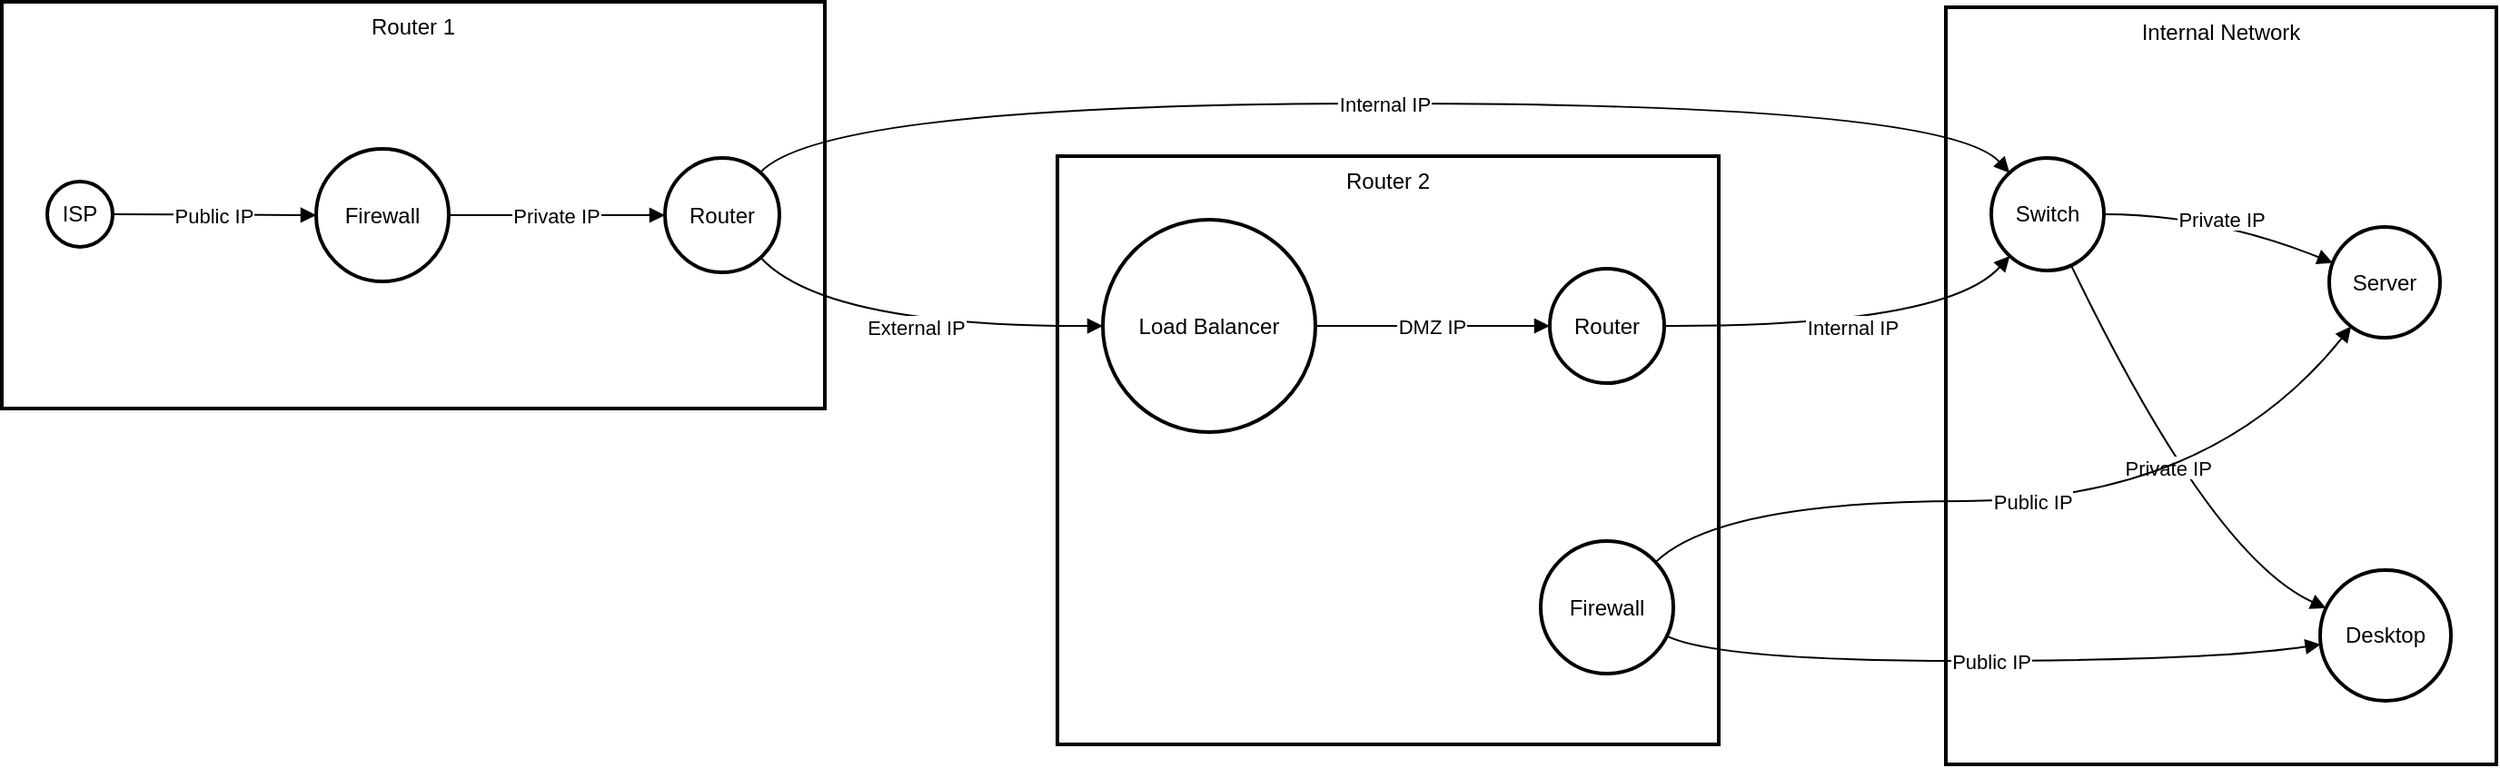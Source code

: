 <mxfile version="24.6.4" type="github">
  <diagram name="Page-1" id="2_PELL66a12UXN9PmbQQ">
    <mxGraphModel>
      <root>
        <mxCell id="0" />
        <mxCell id="1" parent="0" />
        <mxCell id="2" value="Router 2" style="whiteSpace=wrap;strokeWidth=2;verticalAlign=top;" vertex="1" parent="1">
          <mxGeometry x="581" y="85" width="364" height="324" as="geometry" />
        </mxCell>
        <mxCell id="3" value="Load Balancer" style="ellipse;aspect=fixed;strokeWidth=2;whiteSpace=wrap;" vertex="1" parent="1">
          <mxGeometry x="606" y="120" width="117" height="117" as="geometry" />
        </mxCell>
        <mxCell id="4" value="Router" style="ellipse;aspect=fixed;strokeWidth=2;whiteSpace=wrap;" vertex="1" parent="1">
          <mxGeometry x="852" y="147" width="63" height="63" as="geometry" />
        </mxCell>
        <mxCell id="5" value="Firewall" style="ellipse;aspect=fixed;strokeWidth=2;whiteSpace=wrap;" vertex="1" parent="1">
          <mxGeometry x="847" y="297" width="73" height="73" as="geometry" />
        </mxCell>
        <mxCell id="6" value="Internal Network" style="whiteSpace=wrap;strokeWidth=2;verticalAlign=top;" vertex="1" parent="1">
          <mxGeometry x="1070" y="3" width="303" height="417" as="geometry" />
        </mxCell>
        <mxCell id="7" value="Switch" style="ellipse;aspect=fixed;strokeWidth=2;whiteSpace=wrap;" vertex="1" parent="1">
          <mxGeometry x="1095" y="86" width="62" height="62" as="geometry" />
        </mxCell>
        <mxCell id="8" value="Server" style="ellipse;aspect=fixed;strokeWidth=2;whiteSpace=wrap;" vertex="1" parent="1">
          <mxGeometry x="1281" y="124" width="61" height="61" as="geometry" />
        </mxCell>
        <mxCell id="9" value="Desktop" style="ellipse;aspect=fixed;strokeWidth=2;whiteSpace=wrap;" vertex="1" parent="1">
          <mxGeometry x="1276" y="313" width="72" height="72" as="geometry" />
        </mxCell>
        <mxCell id="10" value="Router 1" style="whiteSpace=wrap;strokeWidth=2;verticalAlign=top;" vertex="1" parent="1">
          <mxGeometry width="453" height="224" as="geometry" />
        </mxCell>
        <mxCell id="11" value="ISP" style="ellipse;aspect=fixed;strokeWidth=2;whiteSpace=wrap;" vertex="1" parent="1">
          <mxGeometry x="25" y="99" width="36" height="36" as="geometry" />
        </mxCell>
        <mxCell id="12" value="Firewall" style="ellipse;aspect=fixed;strokeWidth=2;whiteSpace=wrap;" vertex="1" parent="1">
          <mxGeometry x="173" y="81" width="73" height="73" as="geometry" />
        </mxCell>
        <mxCell id="13" value="Router" style="ellipse;aspect=fixed;strokeWidth=2;whiteSpace=wrap;" vertex="1" parent="1">
          <mxGeometry x="365" y="86" width="63" height="63" as="geometry" />
        </mxCell>
        <mxCell id="14" value="Public IP" style="curved=1;startArrow=none;endArrow=block;exitX=1;exitY=0.51;entryX=0;entryY=0.5;" edge="1" parent="1" source="11" target="12">
          <mxGeometry relative="1" as="geometry">
            <Array as="points" />
          </mxGeometry>
        </mxCell>
        <mxCell id="15" value="Private IP" style="curved=1;startArrow=none;endArrow=block;exitX=1;exitY=0.5;entryX=-0.01;entryY=0.5;" edge="1" parent="1" source="12" target="13">
          <mxGeometry relative="1" as="geometry">
            <Array as="points" />
          </mxGeometry>
        </mxCell>
        <mxCell id="16" value="Internal IP" style="curved=1;startArrow=none;endArrow=block;exitX=0.96;exitY=-0.01;entryX=0.04;entryY=0;" edge="1" parent="1" source="13" target="7">
          <mxGeometry relative="1" as="geometry">
            <Array as="points">
              <mxPoint x="453" y="56" />
              <mxPoint x="1070" y="56" />
            </Array>
          </mxGeometry>
        </mxCell>
        <mxCell id="17" value="Private IP" style="curved=1;startArrow=none;endArrow=block;exitX=1;exitY=0.5;entryX=0;entryY=0.31;" edge="1" parent="1" source="7" target="8">
          <mxGeometry relative="1" as="geometry">
            <Array as="points">
              <mxPoint x="1216" y="117" />
            </Array>
          </mxGeometry>
        </mxCell>
        <mxCell id="18" value="Private IP" style="curved=1;startArrow=none;endArrow=block;exitX=0.74;exitY=1.01;entryX=0;entryY=0.27;" edge="1" parent="1" source="7" target="9">
          <mxGeometry relative="1" as="geometry">
            <Array as="points">
              <mxPoint x="1216" y="305" />
            </Array>
          </mxGeometry>
        </mxCell>
        <mxCell id="19" value="External IP" style="curved=1;startArrow=none;endArrow=block;exitX=0.96;exitY=1;entryX=0;entryY=0.5;" edge="1" parent="1" source="13" target="3">
          <mxGeometry relative="1" as="geometry">
            <Array as="points">
              <mxPoint x="453" y="179" />
            </Array>
          </mxGeometry>
        </mxCell>
        <mxCell id="20" value="DMZ IP" style="curved=1;startArrow=none;endArrow=block;exitX=1;exitY=0.5;entryX=0;entryY=0.5;" edge="1" parent="1" source="3" target="4">
          <mxGeometry relative="1" as="geometry">
            <Array as="points" />
          </mxGeometry>
        </mxCell>
        <mxCell id="21" value="Internal IP" style="curved=1;startArrow=none;endArrow=block;exitX=1;exitY=0.5;entryX=0.04;entryY=1.01;" edge="1" parent="1" source="4" target="7">
          <mxGeometry relative="1" as="geometry">
            <Array as="points">
              <mxPoint x="1070" y="179" />
            </Array>
          </mxGeometry>
        </mxCell>
        <mxCell id="22" value="Public IP" style="curved=1;startArrow=none;endArrow=block;exitX=1;exitY=0.03;entryX=0.11;entryY=1.01;" edge="1" parent="1" source="5" target="8">
          <mxGeometry relative="1" as="geometry">
            <Array as="points">
              <mxPoint x="945" y="275" />
              <mxPoint x="1216" y="275" />
            </Array>
          </mxGeometry>
        </mxCell>
        <mxCell id="23" value="Public IP" style="curved=1;startArrow=none;endArrow=block;exitX=1;exitY=0.74;entryX=0;entryY=0.57;" edge="1" parent="1" source="5" target="9">
          <mxGeometry relative="1" as="geometry">
            <Array as="points">
              <mxPoint x="945" y="363" />
              <mxPoint x="1216" y="363" />
            </Array>
          </mxGeometry>
        </mxCell>
      </root>
    </mxGraphModel>
  </diagram>
</mxfile>
